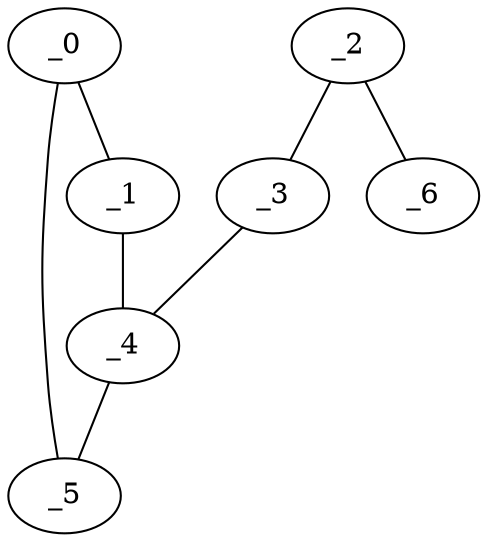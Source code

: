 graph HP1_0042 {
	_0	 [x="0.71588",
		y="3.25557"];
	_1	 [x="0.559055",
		y="0.481891"];
	_0 -- _1;
	_5	 [x="1.9788",
		y="1.57812"];
	_0 -- _5;
	_4	 [x="1.00215",
		y="1.48125"];
	_1 -- _4;
	_2	 [x="2.06",
		y="0.66"];
	_3	 [x="2.1216",
		y="2.96256"];
	_2 -- _3;
	_6	 [x="0.257095",
		y="1.20282"];
	_2 -- _6;
	_3 -- _4;
	_4 -- _5;
}
